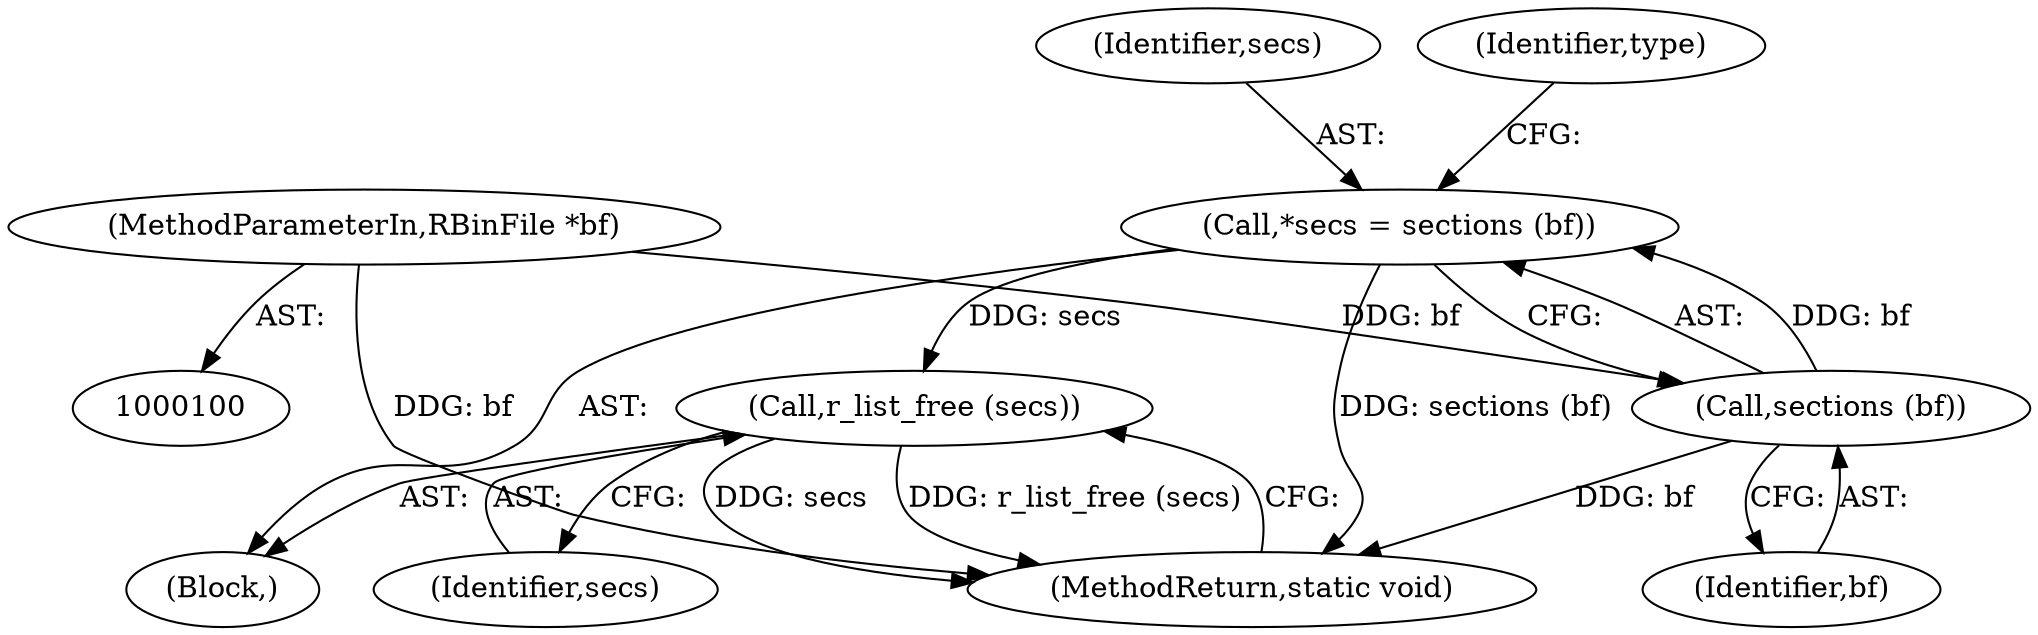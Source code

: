 digraph "0_radare2_1f37c04f2a762500222dda2459e6a04646feeedf@API" {
"1000273" [label="(Call,r_list_free (secs))"];
"1000106" [label="(Call,*secs = sections (bf))"];
"1000108" [label="(Call,sections (bf))"];
"1000101" [label="(MethodParameterIn,RBinFile *bf)"];
"1000274" [label="(Identifier,secs)"];
"1000104" [label="(Block,)"];
"1000107" [label="(Identifier,secs)"];
"1000109" [label="(Identifier,bf)"];
"1000273" [label="(Call,r_list_free (secs))"];
"1000106" [label="(Call,*secs = sections (bf))"];
"1000101" [label="(MethodParameterIn,RBinFile *bf)"];
"1000275" [label="(MethodReturn,static void)"];
"1000108" [label="(Call,sections (bf))"];
"1000116" [label="(Identifier,type)"];
"1000273" -> "1000104"  [label="AST: "];
"1000273" -> "1000274"  [label="CFG: "];
"1000274" -> "1000273"  [label="AST: "];
"1000275" -> "1000273"  [label="CFG: "];
"1000273" -> "1000275"  [label="DDG: secs"];
"1000273" -> "1000275"  [label="DDG: r_list_free (secs)"];
"1000106" -> "1000273"  [label="DDG: secs"];
"1000106" -> "1000104"  [label="AST: "];
"1000106" -> "1000108"  [label="CFG: "];
"1000107" -> "1000106"  [label="AST: "];
"1000108" -> "1000106"  [label="AST: "];
"1000116" -> "1000106"  [label="CFG: "];
"1000106" -> "1000275"  [label="DDG: sections (bf)"];
"1000108" -> "1000106"  [label="DDG: bf"];
"1000108" -> "1000109"  [label="CFG: "];
"1000109" -> "1000108"  [label="AST: "];
"1000108" -> "1000275"  [label="DDG: bf"];
"1000101" -> "1000108"  [label="DDG: bf"];
"1000101" -> "1000100"  [label="AST: "];
"1000101" -> "1000275"  [label="DDG: bf"];
}
